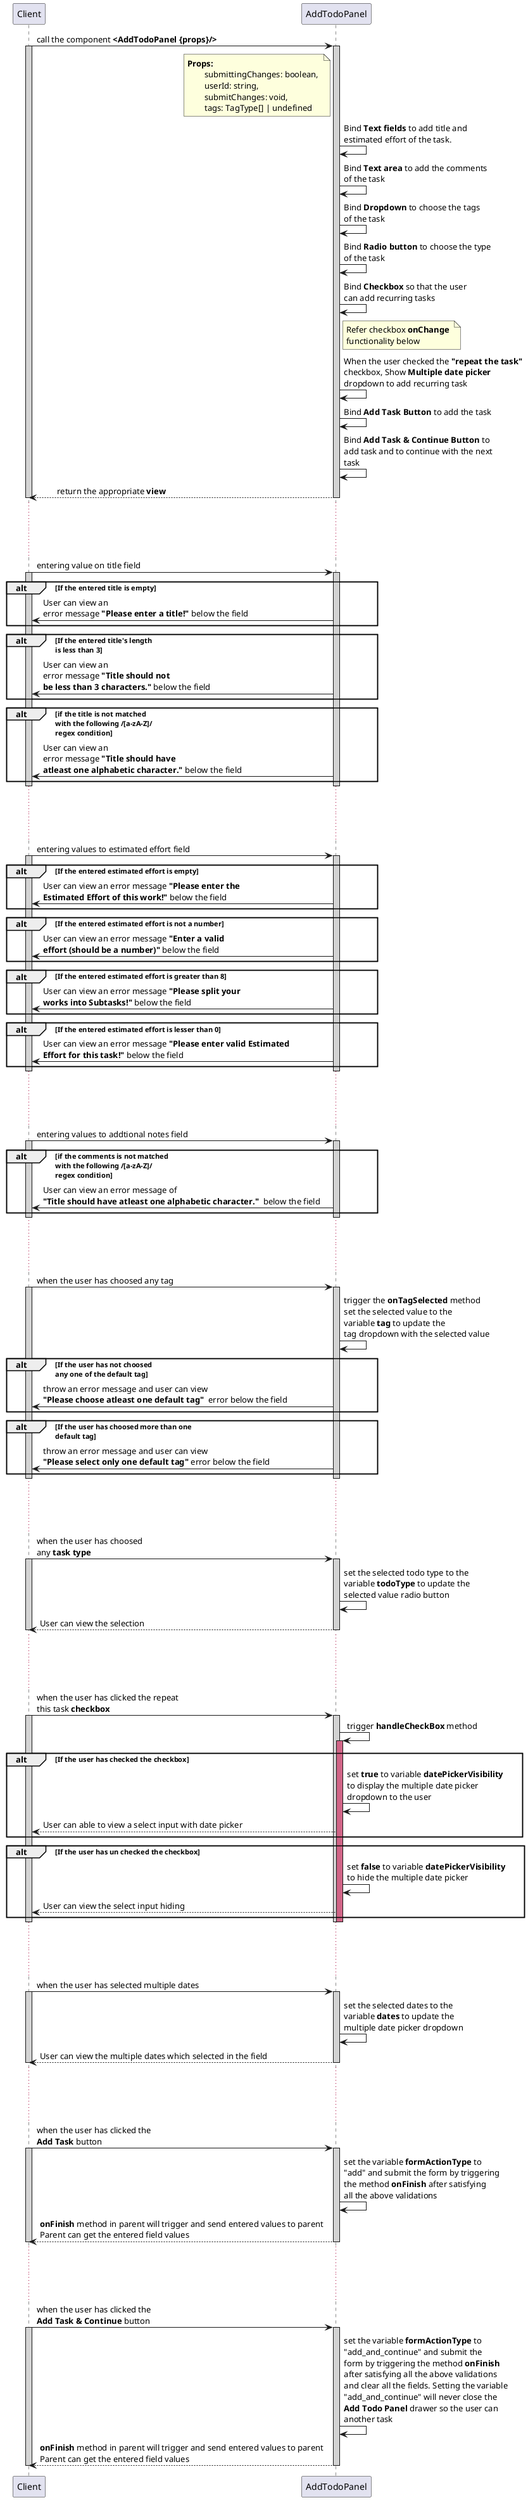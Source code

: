 @startuml AddTodoPanel
participant Client
participant AddTodoPanel

Client -> AddTodoPanel : call the component **<AddTodoPanel {props}/>**
activate Client #D3D3D3
activate AddTodoPanel #D3D3D3

note left of AddTodoPanel:**Props:** \n\tsubmittingChanges: boolean, \n\tuserId: string, \n\tsubmitChanges: void, \n\ttags: TagType[] | undefined

AddTodoPanel -> AddTodoPanel : Bind **Text fields** to add title and \nestimated effort of the task.
AddTodoPanel -> AddTodoPanel : Bind **Text area** to add the comments \nof the task
AddTodoPanel -> AddTodoPanel : Bind **Dropdown** to choose the tags \nof the task
AddTodoPanel -> AddTodoPanel : Bind **Radio button** to choose the type \nof the task
AddTodoPanel -> AddTodoPanel : Bind **Checkbox** so that the user \ncan add recurring tasks 
note right of AddTodoPanel : Refer checkbox **onChange** \nfunctionality below
AddTodoPanel -> AddTodoPanel : When the user checked the **"repeat the task"** \ncheckbox, Show **Multiple date picker** \ndropdown to add recurring task
AddTodoPanel -> AddTodoPanel : Bind **Add Task Button** to add the task
AddTodoPanel -> AddTodoPanel : Bind **Add Task & Continue Button** to \nadd task and to continue with the next \ntask

Client <-- AddTodoPanel : \treturn the appropriate **view**
deactivate AddTodoPanel
deactivate Client

... ...

... ...

Client -> AddTodoPanel : entering value on title field
activate Client #D3D3D3
activate AddTodoPanel #D3D3D3

alt If the entered title is empty
    AddTodoPanel -> Client : User can view an \nerror message **"Please enter a title!"** below the field
end

alt If the entered title's length \nis less than 3
    AddTodoPanel -> Client : User can view an \nerror message **"Title should not** \n**be less than 3 characters."** below the field
end

alt if the title is not matched \nwith the following /[a-zA-Z]/ \nregex condition
    AddTodoPanel -> Client : User can view an \nerror message **"Title should have** \n**atleast one alphabetic character."** below the field
end

deactivate AddTodoPanel
deactivate Client

... ...

... ...

Client -> AddTodoPanel : entering values to estimated effort field
activate Client #D3D3D3
activate AddTodoPanel #D3D3D3

alt If the entered estimated effort is empty
    AddTodoPanel -> Client : User can view an error message **"Please enter the** \n**Estimated Effort of this work!"** below the field
end

alt If the entered estimated effort is not a number
    AddTodoPanel -> Client : User can view an error message **"Enter a valid** \n**effort (should be a number)"** below the field 
end

alt If the entered estimated effort is greater than 8
    AddTodoPanel -> Client : User can view an error message **"Please split your** \n**works into Subtasks!"** below the field 
end

alt If the entered estimated effort is lesser than 0 
    AddTodoPanel -> Client : User can view an error message **"Please enter valid Estimated** \n**Effort for this task!"** below the field
end
deactivate AddTodoPanel
deactivate Client

... ...

... ...

Client -> AddTodoPanel : entering values to addtional notes field
activate Client #D3D3D3
activate AddTodoPanel #D3D3D3

alt if the comments is not matched \nwith the following /[a-zA-Z]/ \nregex condition
    AddTodoPanel -> Client : User can view an error message of \n**"Title should have atleast one alphabetic character."**  below the field
end

deactivate AddTodoPanel
deactivate Client

... ...

... ...

Client -> AddTodoPanel : when the user has choosed any tag
activate Client #D3D3D3
activate AddTodoPanel #D3D3D3

AddTodoPanel -> AddTodoPanel: trigger the **onTagSelected** method\nset the selected value to the \nvariable **tag** to update the \ntag dropdown with the selected value

alt If the user has not choosed \nany one of the default tag
    AddTodoPanel -> Client : throw an error message and user can view \n**"Please choose atleast one default tag"**  error below the field
end

alt If the user has choosed more than one \ndefault tag
    AddTodoPanel -> Client : throw an error message and user can view \n**"Please select only one default tag"** error below the field
end

deactivate AddTodoPanel
deactivate Client

... ...

... ...

Client -> AddTodoPanel : when the user has choosed \nany **task type**
activate Client #D3D3D3
activate AddTodoPanel #D3D3D3

AddTodoPanel -> AddTodoPanel : set the selected todo type to the \nvariable **todoType** to update the \nselected value radio button
AddTodoPanel --> Client: User can view the selection

deactivate AddTodoPanel
deactivate Client

... ...

... ...

Client -> AddTodoPanel : when the user has clicked the repeat \nthis task **checkbox**
activate Client #D3D3D3
activate AddTodoPanel #D3D3D3
    AddTodoPanel -> AddTodoPanel : trigger **handleCheckBox** method
    activate AddTodoPanel #D16587
        alt If the user has checked the checkbox
            AddTodoPanel -> AddTodoPanel : set **true** to variable **datePickerVisibility** \nto display the multiple date picker \ndropdown to the user
            Client <-- AddTodoPanel : User can able to view a select input with date picker
        end

        alt If the user has un checked the checkbox
            AddTodoPanel -> AddTodoPanel : set **false** to variable **datePickerVisibility** \nto hide the multiple date picker
            Client <-- AddTodoPanel : User can view the select input hiding
        end
    deactivate AddTodoPanel
deactivate AddTodoPanel
deactivate Client

... ...

... ...

Client -> AddTodoPanel : when the user has selected multiple dates
activate Client #D3D3D3
activate AddTodoPanel #D3D3D3

AddTodoPanel -> AddTodoPanel : set the selected dates to the \nvariable **dates** to update the \nmultiple date picker dropdown
AddTodoPanel --> Client: User can view the multiple dates which selected in the field

deactivate AddTodoPanel
deactivate Client

... ...

... ...

Client -> AddTodoPanel : when the user has clicked the \n**Add Task** button
activate Client #D3D3D3
activate AddTodoPanel #D3D3D3

AddTodoPanel -> AddTodoPanel : set the variable **formActionType** to \n"add" and submit the form by triggering \nthe method **onFinish** after satisfying \nall the above validations
AddTodoPanel --> Client: **onFinish** method in parent will trigger and send entered values to parent \nParent can get the entered field values

deactivate AddTodoPanel
deactivate Client

... ...

... ...

Client -> AddTodoPanel : when the user has clicked the \n**Add Task & Continue** button
activate Client #D3D3D3
activate AddTodoPanel #D3D3D3

AddTodoPanel -> AddTodoPanel : set the variable **formActionType** to \n"add_and_continue" and submit the \nform by triggering the method **onFinish** \nafter satisfying all the above validations \nand clear all the fields. Setting the variable \n"add_and_continue" will never close the \n**Add Todo Panel** drawer so the user can \nanother task
AddTodoPanel --> Client: **onFinish** method in parent will trigger and send entered values to parent\nParent can get the entered field values

deactivate AddTodoPanel
deactivate Client
@enduml